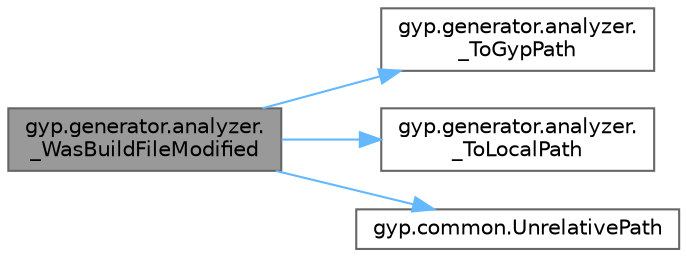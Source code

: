 digraph "gyp.generator.analyzer._WasBuildFileModified"
{
 // LATEX_PDF_SIZE
  bgcolor="transparent";
  edge [fontname=Helvetica,fontsize=10,labelfontname=Helvetica,labelfontsize=10];
  node [fontname=Helvetica,fontsize=10,shape=box,height=0.2,width=0.4];
  rankdir="LR";
  Node1 [id="Node000001",label="gyp.generator.analyzer.\l_WasBuildFileModified",height=0.2,width=0.4,color="gray40", fillcolor="grey60", style="filled", fontcolor="black",tooltip=" "];
  Node1 -> Node2 [id="edge4_Node000001_Node000002",color="steelblue1",style="solid",tooltip=" "];
  Node2 [id="Node000002",label="gyp.generator.analyzer.\l_ToGypPath",height=0.2,width=0.4,color="grey40", fillcolor="white", style="filled",URL="$namespacegyp_1_1generator_1_1analyzer.html#a0fb8fbedd8384e9c3cfe5e2fcb7a1e90",tooltip=" "];
  Node1 -> Node3 [id="edge5_Node000001_Node000003",color="steelblue1",style="solid",tooltip=" "];
  Node3 [id="Node000003",label="gyp.generator.analyzer.\l_ToLocalPath",height=0.2,width=0.4,color="grey40", fillcolor="white", style="filled",URL="$namespacegyp_1_1generator_1_1analyzer.html#a92d90e3ac6093e77dcf0127a556f613a",tooltip=" "];
  Node1 -> Node4 [id="edge6_Node000001_Node000004",color="steelblue1",style="solid",tooltip=" "];
  Node4 [id="Node000004",label="gyp.common.UnrelativePath",height=0.2,width=0.4,color="grey40", fillcolor="white", style="filled",URL="$namespacegyp_1_1common.html#a44c828a533e5ef5b8d9435f02d37bb0e",tooltip=" "];
}
